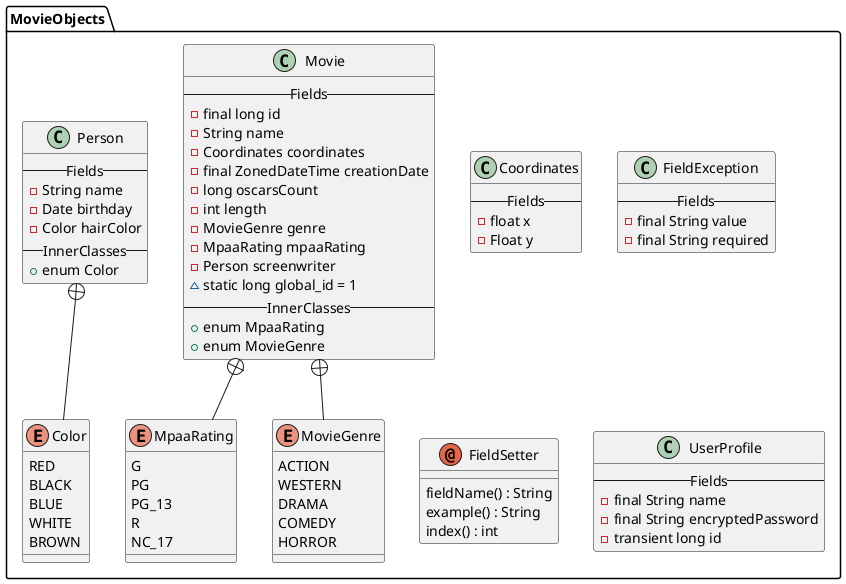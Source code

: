 @startuml

package MovieObjects {
    class Coordinates {
    --Fields--
    - float x
    - Float y
    }

    class FieldException {
    --Fields--
    - final String value
    - final String required
    }

    annotation FieldSetter {
    fieldName() : String
    example() : String
    index() : int
    }

    class Movie {
    --Fields--
    - final long id
    - String name
    - Coordinates coordinates
    - final ZonedDateTime creationDate
    - long oscarsCount
    - int length
    - MovieGenre genre
    - MpaaRating mpaaRating
    - Person screenwriter
    ~ static long global_id = 1
    --InnerClasses--
    + enum MpaaRating
    + enum MovieGenre
    }

    enum MpaaRating {
    G
    PG
    PG_13
    R
    NC_17
    }

    enum MovieGenre {
    ACTION
    WESTERN
    DRAMA
    COMEDY
    HORROR
    }

    class Person {
    --Fields--
    - String name
    - Date birthday
    - Color hairColor
    --InnerClasses--
    + enum Color
    }

    enum Color {
    RED
    BLACK
    BLUE
    WHITE
    BROWN
    }

    class UserProfile {
    --Fields--
    - final String name
    - final String encryptedPassword
    - transient long id
    }

    Color -up-+ Person
    MpaaRating -up-+ Movie
    MovieGenre -up-+ Movie
}

@enduml
